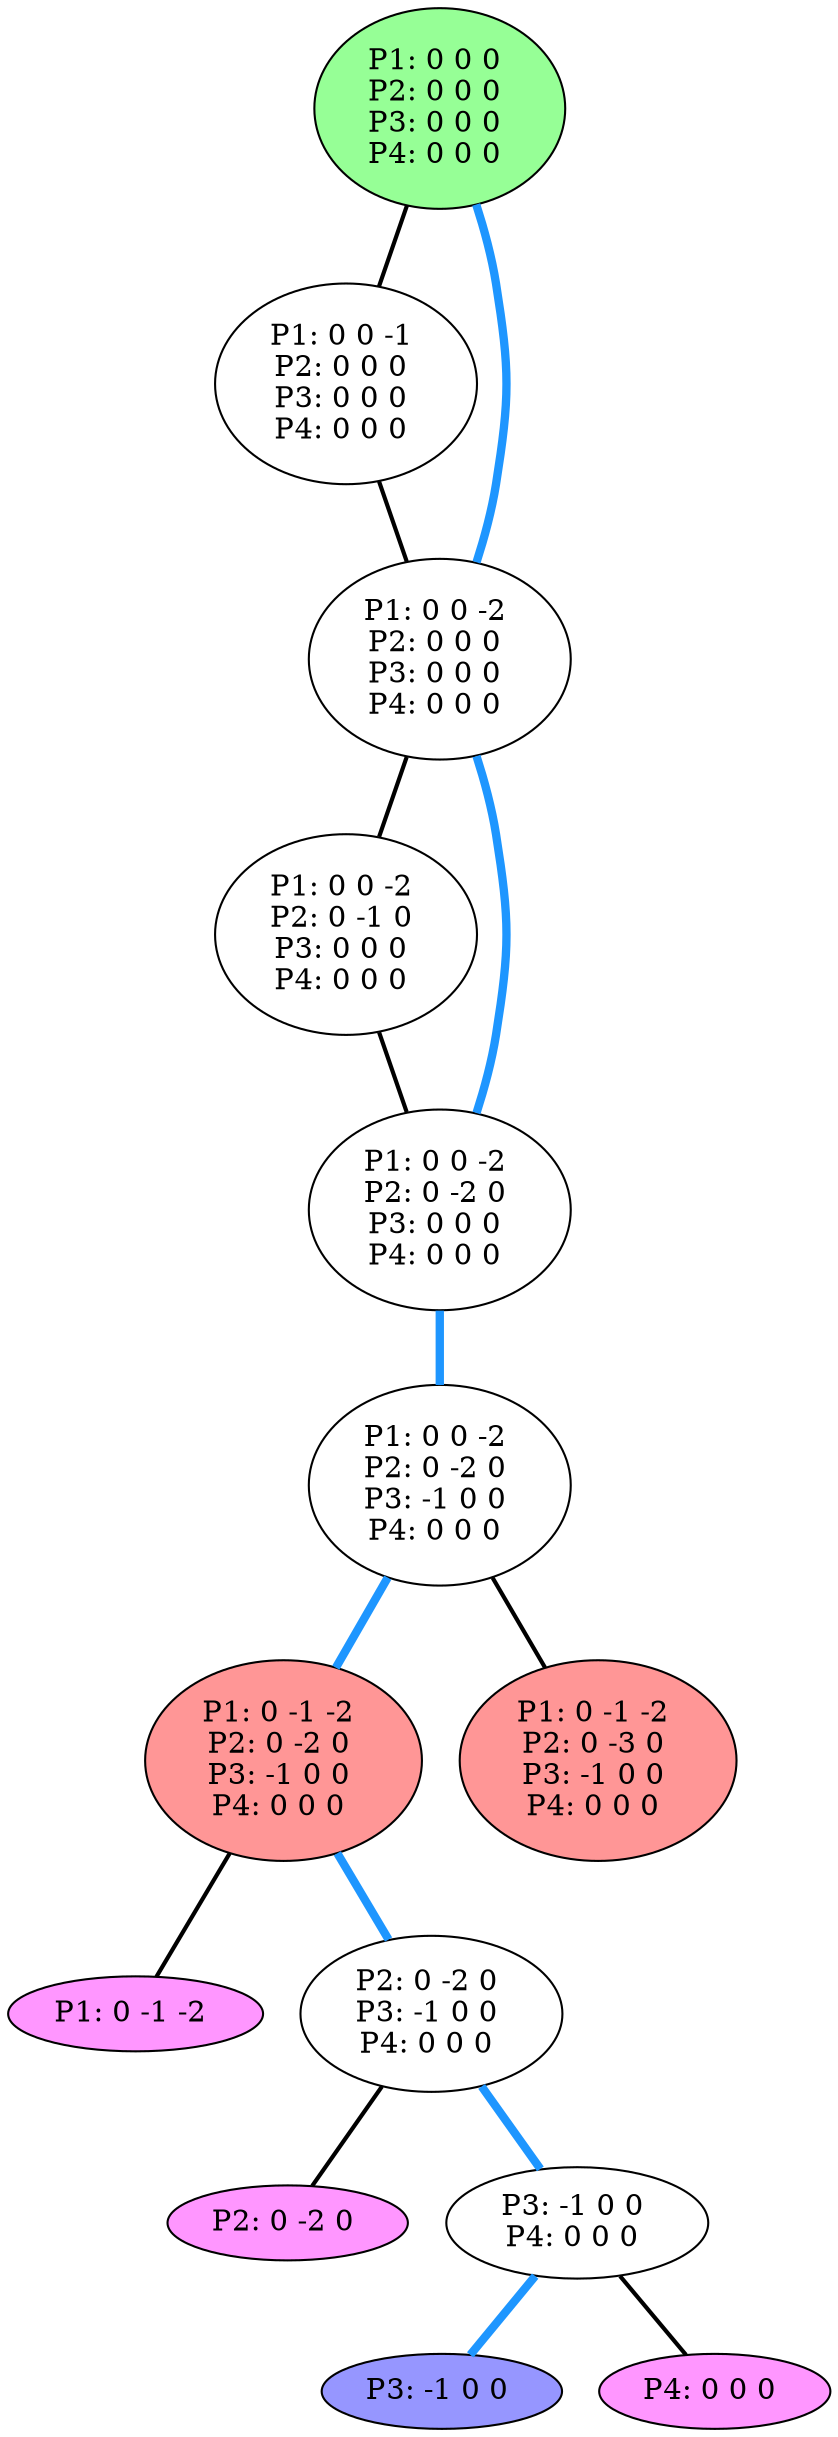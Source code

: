graph G {
color = "black"
0 [label = "P1: 0 0 0 
P2: 0 0 0 
P3: 0 0 0 
P4: 0 0 0 
",  style="filled", fillcolor = "#96FF96"];
1 [label = "P1: 0 0 -1 
P2: 0 0 0 
P3: 0 0 0 
P4: 0 0 0 
"];
2 [label = "P1: 0 0 -2 
P2: 0 0 0 
P3: 0 0 0 
P4: 0 0 0 
"];
3 [label = "P1: 0 0 -2 
P2: 0 -1 0 
P3: 0 0 0 
P4: 0 0 0 
"];
4 [label = "P1: 0 0 -2 
P2: 0 -2 0 
P3: 0 0 0 
P4: 0 0 0 
"];
5 [label = "P1: 0 0 -2 
P2: 0 -2 0 
P3: -1 0 0 
P4: 0 0 0 
"];
6 [label = "P1: 0 -1 -2 
P2: 0 -2 0 
P3: -1 0 0 
P4: 0 0 0 
",  style="filled", fillcolor = "#FF9696"];
7 [label = "P1: 0 -1 -2 
P2: 0 -3 0 
P3: -1 0 0 
P4: 0 0 0 
",  style="filled", fillcolor = "#FF9696"];
8 [label = "P1: 0 -1 -2 
",  style="filled", fillcolor = "#FF96FF"];
9 [label = "P2: 0 -2 0 
P3: -1 0 0 
P4: 0 0 0 
"];
10 [label = "P2: 0 -2 0 
",  style="filled", fillcolor = "#FF96FF"];
11 [label = "P3: -1 0 0 
P4: 0 0 0 
"];
12 [label = "P3: -1 0 0 
", style="filled", fillcolor = "#9696FF"];
13 [label = "P4: 0 0 0 
",  style="filled", fillcolor = "#FF96FF"];
edge [style=bold];
0 -- 1 [color=black];
0 -- 2 [color="#1E96FF", penwidth=4.0];

1 -- 2 [color=black];

2 -- 3 [color=black];
2 -- 4 [color="#1E96FF", penwidth=4.0];

3 -- 4 [color=black];

4 -- 5 [color="#1E96FF", penwidth=4.0];

5 -- 6 [color="#1E96FF", penwidth=4.0];
5 -- 7 [color=black];

6 -- 9 [color="#1E96FF", penwidth=4.0];
6 -- 8 [color=black];


9 -- 11 [color="#1E96FF", penwidth=4.0];
9 -- 10 [color=black];

11 -- 13 [color=black];
11 -- 12 [color="#1E96FF", penwidth=4.0];

}
